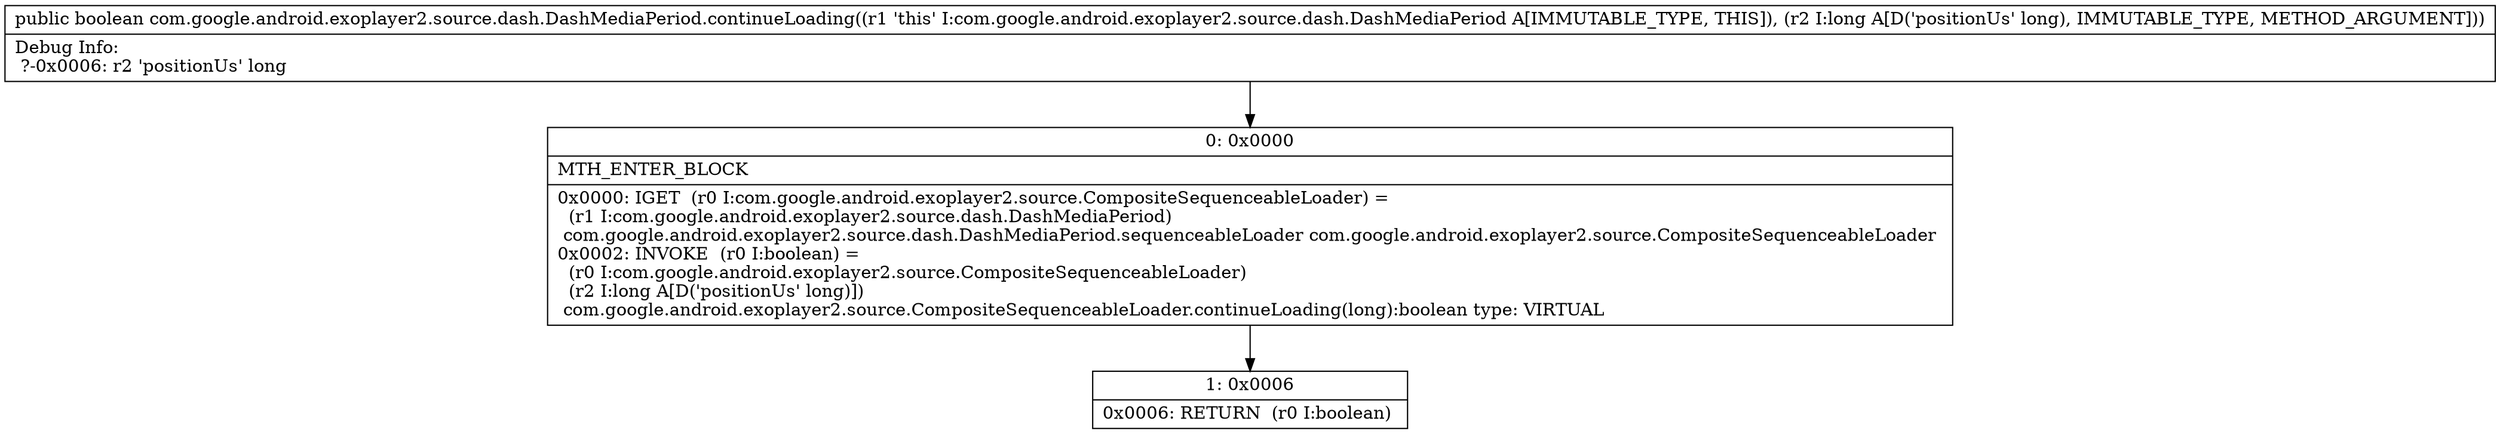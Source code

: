digraph "CFG forcom.google.android.exoplayer2.source.dash.DashMediaPeriod.continueLoading(J)Z" {
Node_0 [shape=record,label="{0\:\ 0x0000|MTH_ENTER_BLOCK\l|0x0000: IGET  (r0 I:com.google.android.exoplayer2.source.CompositeSequenceableLoader) = \l  (r1 I:com.google.android.exoplayer2.source.dash.DashMediaPeriod)\l com.google.android.exoplayer2.source.dash.DashMediaPeriod.sequenceableLoader com.google.android.exoplayer2.source.CompositeSequenceableLoader \l0x0002: INVOKE  (r0 I:boolean) = \l  (r0 I:com.google.android.exoplayer2.source.CompositeSequenceableLoader)\l  (r2 I:long A[D('positionUs' long)])\l com.google.android.exoplayer2.source.CompositeSequenceableLoader.continueLoading(long):boolean type: VIRTUAL \l}"];
Node_1 [shape=record,label="{1\:\ 0x0006|0x0006: RETURN  (r0 I:boolean) \l}"];
MethodNode[shape=record,label="{public boolean com.google.android.exoplayer2.source.dash.DashMediaPeriod.continueLoading((r1 'this' I:com.google.android.exoplayer2.source.dash.DashMediaPeriod A[IMMUTABLE_TYPE, THIS]), (r2 I:long A[D('positionUs' long), IMMUTABLE_TYPE, METHOD_ARGUMENT]))  | Debug Info:\l  ?\-0x0006: r2 'positionUs' long\l}"];
MethodNode -> Node_0;
Node_0 -> Node_1;
}

